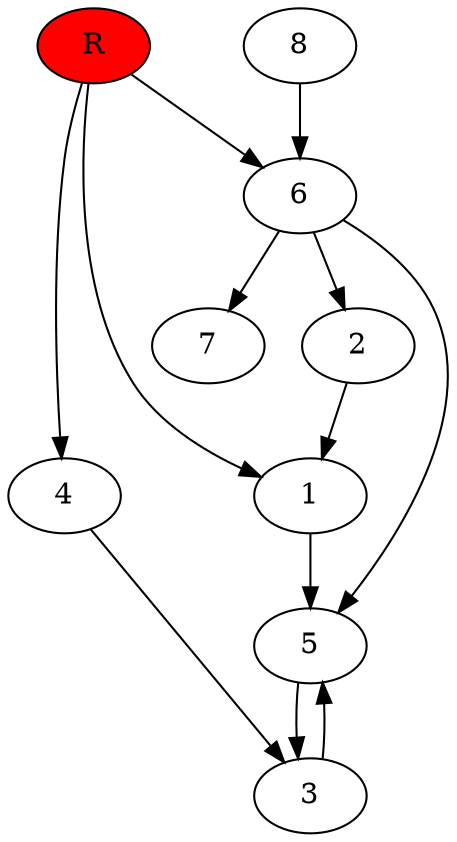 digraph prb27221 {
	1
	2
	3
	4
	5
	6
	7
	8
	R [fillcolor="#ff0000" style=filled]
	1 -> 5
	2 -> 1
	3 -> 5
	4 -> 3
	5 -> 3
	6 -> 2
	6 -> 5
	6 -> 7
	8 -> 6
	R -> 1
	R -> 4
	R -> 6
}
